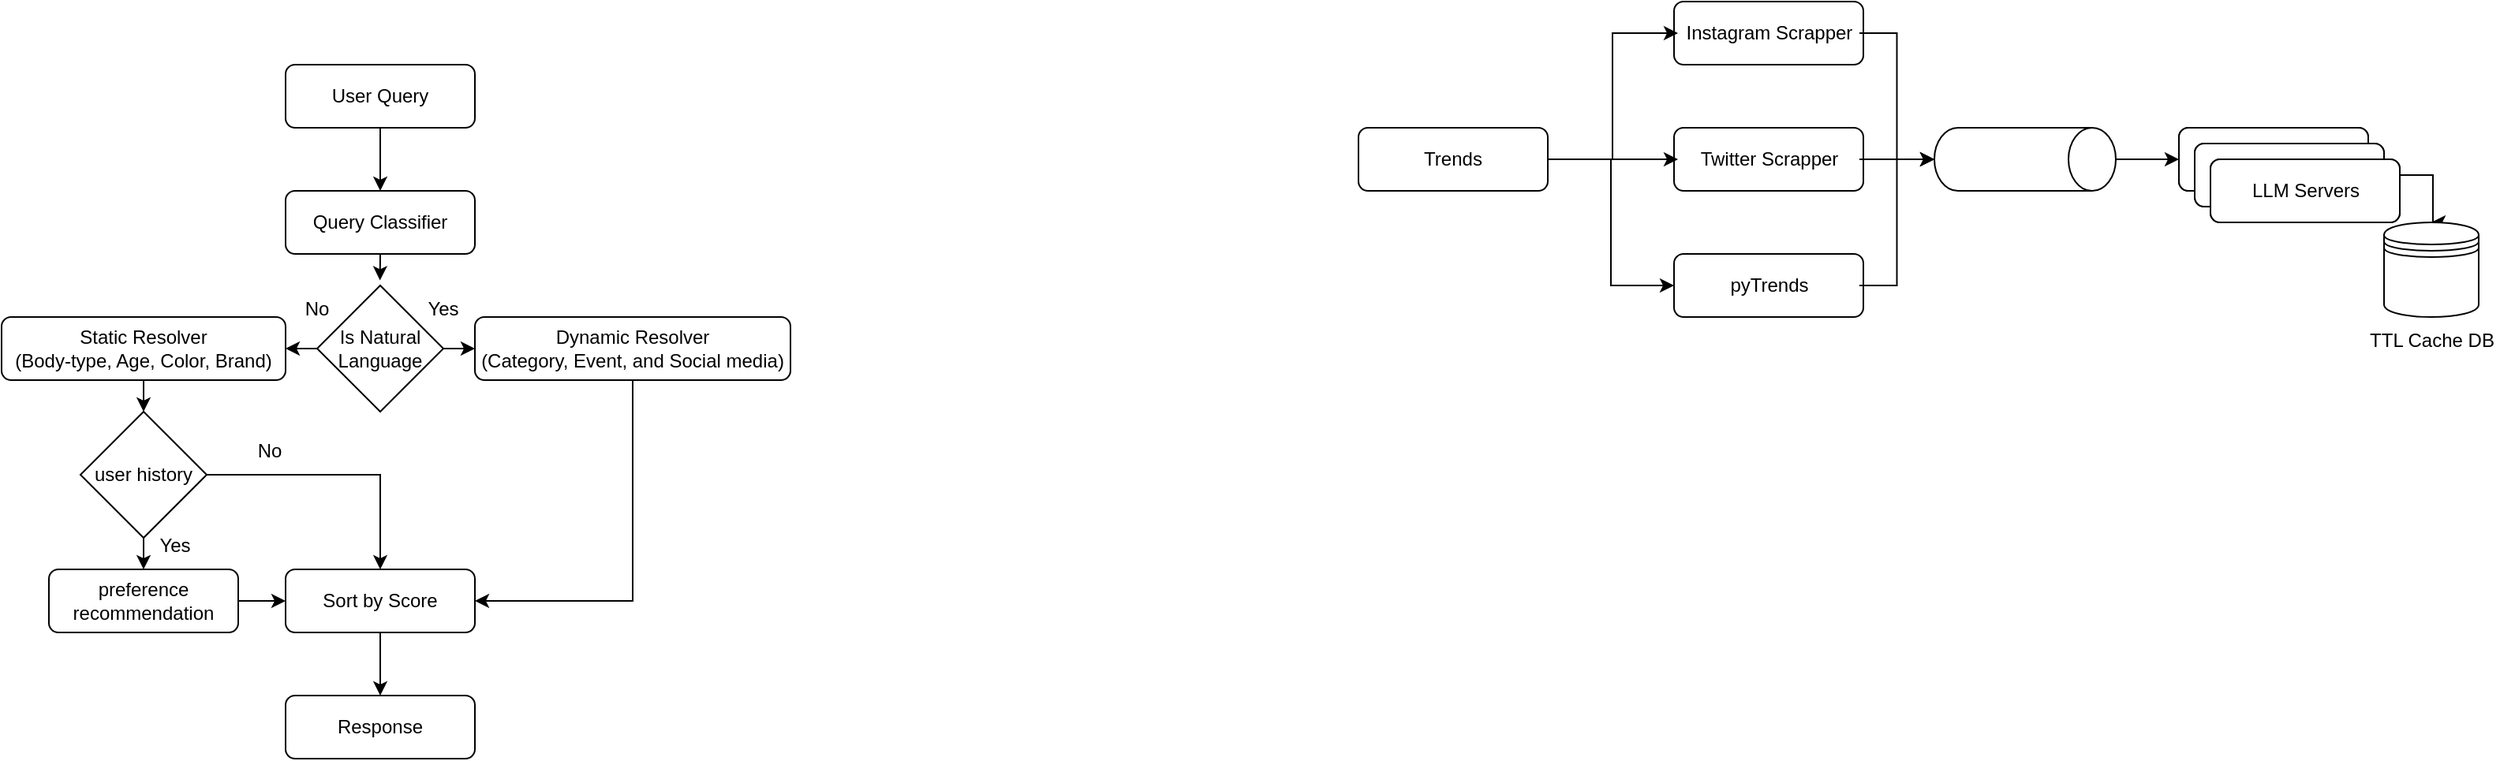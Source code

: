 <mxfile version="21.6.6" type="device">
  <diagram name="Page-1" id="vUj-RAqpk4-10tkhjKZV">
    <mxGraphModel dx="838" dy="448" grid="1" gridSize="10" guides="1" tooltips="1" connect="1" arrows="1" fold="1" page="1" pageScale="1" pageWidth="827" pageHeight="1169" math="0" shadow="0">
      <root>
        <mxCell id="0" />
        <mxCell id="1" parent="0" />
        <mxCell id="vcbYeMagDMkAzuLJpGu_-7" style="edgeStyle=orthogonalEdgeStyle;rounded=0;orthogonalLoop=1;jettySize=auto;html=1;exitX=0.5;exitY=1;exitDx=0;exitDy=0;entryX=0.5;entryY=0;entryDx=0;entryDy=0;" edge="1" parent="1" source="vcbYeMagDMkAzuLJpGu_-1" target="vcbYeMagDMkAzuLJpGu_-5">
          <mxGeometry relative="1" as="geometry" />
        </mxCell>
        <mxCell id="vcbYeMagDMkAzuLJpGu_-1" value="" style="rounded=1;whiteSpace=wrap;html=1;" vertex="1" parent="1">
          <mxGeometry x="200" y="120" width="120" height="40" as="geometry" />
        </mxCell>
        <mxCell id="vcbYeMagDMkAzuLJpGu_-3" value="User Query" style="text;html=1;strokeColor=none;fillColor=none;align=center;verticalAlign=middle;whiteSpace=wrap;rounded=0;" vertex="1" parent="1">
          <mxGeometry x="225" y="125" width="70" height="30" as="geometry" />
        </mxCell>
        <mxCell id="vcbYeMagDMkAzuLJpGu_-19" style="edgeStyle=orthogonalEdgeStyle;rounded=0;orthogonalLoop=1;jettySize=auto;html=1;exitX=0.5;exitY=1;exitDx=0;exitDy=0;entryX=0.498;entryY=-0.041;entryDx=0;entryDy=0;entryPerimeter=0;" edge="1" parent="1" source="vcbYeMagDMkAzuLJpGu_-5" target="vcbYeMagDMkAzuLJpGu_-12">
          <mxGeometry relative="1" as="geometry" />
        </mxCell>
        <mxCell id="vcbYeMagDMkAzuLJpGu_-5" value="" style="rounded=1;whiteSpace=wrap;html=1;" vertex="1" parent="1">
          <mxGeometry x="200" y="200" width="120" height="40" as="geometry" />
        </mxCell>
        <mxCell id="vcbYeMagDMkAzuLJpGu_-6" value="Query Classifier" style="text;html=1;strokeColor=none;fillColor=none;align=center;verticalAlign=middle;whiteSpace=wrap;rounded=0;" vertex="1" parent="1">
          <mxGeometry x="211.25" y="205" width="97.5" height="30" as="geometry" />
        </mxCell>
        <mxCell id="vcbYeMagDMkAzuLJpGu_-134" style="edgeStyle=orthogonalEdgeStyle;rounded=0;orthogonalLoop=1;jettySize=auto;html=1;exitX=0.5;exitY=1;exitDx=0;exitDy=0;entryX=0.5;entryY=0;entryDx=0;entryDy=0;" edge="1" parent="1" source="vcbYeMagDMkAzuLJpGu_-8" target="vcbYeMagDMkAzuLJpGu_-130">
          <mxGeometry relative="1" as="geometry" />
        </mxCell>
        <mxCell id="vcbYeMagDMkAzuLJpGu_-8" value="Static Resolver&lt;br&gt;(Body-type, Age, Color, Brand)" style="rounded=1;whiteSpace=wrap;html=1;" vertex="1" parent="1">
          <mxGeometry x="20" y="280" width="180" height="40" as="geometry" />
        </mxCell>
        <mxCell id="vcbYeMagDMkAzuLJpGu_-21" style="edgeStyle=orthogonalEdgeStyle;rounded=0;orthogonalLoop=1;jettySize=auto;html=1;exitX=0.5;exitY=1;exitDx=0;exitDy=0;entryX=1;entryY=0.5;entryDx=0;entryDy=0;" edge="1" parent="1" source="vcbYeMagDMkAzuLJpGu_-11" target="vcbYeMagDMkAzuLJpGu_-20">
          <mxGeometry relative="1" as="geometry" />
        </mxCell>
        <mxCell id="vcbYeMagDMkAzuLJpGu_-11" value="Dynamic Resolver&lt;br&gt;(Category, Event, and Social media)" style="rounded=1;whiteSpace=wrap;html=1;" vertex="1" parent="1">
          <mxGeometry x="320" y="280" width="200" height="40" as="geometry" />
        </mxCell>
        <mxCell id="vcbYeMagDMkAzuLJpGu_-14" style="edgeStyle=orthogonalEdgeStyle;rounded=0;orthogonalLoop=1;jettySize=auto;html=1;exitX=1;exitY=0.5;exitDx=0;exitDy=0;entryX=0;entryY=0.5;entryDx=0;entryDy=0;" edge="1" parent="1" source="vcbYeMagDMkAzuLJpGu_-12" target="vcbYeMagDMkAzuLJpGu_-11">
          <mxGeometry relative="1" as="geometry" />
        </mxCell>
        <mxCell id="vcbYeMagDMkAzuLJpGu_-16" style="edgeStyle=orthogonalEdgeStyle;rounded=0;orthogonalLoop=1;jettySize=auto;html=1;exitX=0;exitY=0.5;exitDx=0;exitDy=0;entryX=1;entryY=0.5;entryDx=0;entryDy=0;" edge="1" parent="1" source="vcbYeMagDMkAzuLJpGu_-12" target="vcbYeMagDMkAzuLJpGu_-8">
          <mxGeometry relative="1" as="geometry" />
        </mxCell>
        <mxCell id="vcbYeMagDMkAzuLJpGu_-12" value="" style="rhombus;whiteSpace=wrap;html=1;" vertex="1" parent="1">
          <mxGeometry x="220" y="260" width="80" height="80" as="geometry" />
        </mxCell>
        <mxCell id="vcbYeMagDMkAzuLJpGu_-13" value="Is Natural Language" style="text;html=1;strokeColor=none;fillColor=none;align=center;verticalAlign=middle;whiteSpace=wrap;rounded=0;" vertex="1" parent="1">
          <mxGeometry x="230" y="285" width="60" height="30" as="geometry" />
        </mxCell>
        <mxCell id="vcbYeMagDMkAzuLJpGu_-17" value="Yes" style="text;html=1;strokeColor=none;fillColor=none;align=center;verticalAlign=middle;whiteSpace=wrap;rounded=0;" vertex="1" parent="1">
          <mxGeometry x="270" y="260" width="60" height="30" as="geometry" />
        </mxCell>
        <mxCell id="vcbYeMagDMkAzuLJpGu_-18" value="No" style="text;html=1;strokeColor=none;fillColor=none;align=center;verticalAlign=middle;whiteSpace=wrap;rounded=0;" vertex="1" parent="1">
          <mxGeometry x="190" y="260" width="60" height="30" as="geometry" />
        </mxCell>
        <mxCell id="vcbYeMagDMkAzuLJpGu_-24" style="edgeStyle=orthogonalEdgeStyle;rounded=0;orthogonalLoop=1;jettySize=auto;html=1;exitX=0.5;exitY=1;exitDx=0;exitDy=0;" edge="1" parent="1" source="vcbYeMagDMkAzuLJpGu_-20" target="vcbYeMagDMkAzuLJpGu_-23">
          <mxGeometry relative="1" as="geometry" />
        </mxCell>
        <mxCell id="vcbYeMagDMkAzuLJpGu_-20" value="Sort by Score" style="rounded=1;whiteSpace=wrap;html=1;" vertex="1" parent="1">
          <mxGeometry x="200" y="440" width="120" height="40" as="geometry" />
        </mxCell>
        <mxCell id="vcbYeMagDMkAzuLJpGu_-23" value="Response" style="rounded=1;whiteSpace=wrap;html=1;" vertex="1" parent="1">
          <mxGeometry x="200" y="520" width="120" height="40" as="geometry" />
        </mxCell>
        <mxCell id="vcbYeMagDMkAzuLJpGu_-45" value="" style="group" vertex="1" connectable="0" parent="1">
          <mxGeometry x="880" y="160" width="120" height="40" as="geometry" />
        </mxCell>
        <mxCell id="vcbYeMagDMkAzuLJpGu_-46" value="" style="rounded=1;whiteSpace=wrap;html=1;" vertex="1" parent="vcbYeMagDMkAzuLJpGu_-45">
          <mxGeometry width="120" height="40" as="geometry" />
        </mxCell>
        <mxCell id="vcbYeMagDMkAzuLJpGu_-47" value="Trends" style="text;html=1;strokeColor=none;fillColor=none;align=center;verticalAlign=middle;whiteSpace=wrap;rounded=0;" vertex="1" parent="vcbYeMagDMkAzuLJpGu_-45">
          <mxGeometry x="25" y="5" width="70" height="30" as="geometry" />
        </mxCell>
        <mxCell id="vcbYeMagDMkAzuLJpGu_-50" value="" style="group" vertex="1" connectable="0" parent="1">
          <mxGeometry x="1080" y="80" width="140" height="40" as="geometry" />
        </mxCell>
        <mxCell id="vcbYeMagDMkAzuLJpGu_-51" value="" style="rounded=1;whiteSpace=wrap;html=1;" vertex="1" parent="vcbYeMagDMkAzuLJpGu_-50">
          <mxGeometry width="120" height="40" as="geometry" />
        </mxCell>
        <mxCell id="vcbYeMagDMkAzuLJpGu_-52" value="Instagram Scrapper" style="text;html=1;strokeColor=none;fillColor=none;align=center;verticalAlign=middle;whiteSpace=wrap;rounded=0;" vertex="1" parent="vcbYeMagDMkAzuLJpGu_-50">
          <mxGeometry x="2.5" y="5" width="115" height="30" as="geometry" />
        </mxCell>
        <mxCell id="vcbYeMagDMkAzuLJpGu_-53" value="" style="group" vertex="1" connectable="0" parent="1">
          <mxGeometry x="1080" y="160" width="140" height="40" as="geometry" />
        </mxCell>
        <mxCell id="vcbYeMagDMkAzuLJpGu_-54" value="" style="rounded=1;whiteSpace=wrap;html=1;" vertex="1" parent="vcbYeMagDMkAzuLJpGu_-53">
          <mxGeometry width="120" height="40" as="geometry" />
        </mxCell>
        <mxCell id="vcbYeMagDMkAzuLJpGu_-55" value="Twitter Scrapper" style="text;html=1;strokeColor=none;fillColor=none;align=center;verticalAlign=middle;whiteSpace=wrap;rounded=0;" vertex="1" parent="vcbYeMagDMkAzuLJpGu_-53">
          <mxGeometry x="2.5" y="5" width="115" height="30" as="geometry" />
        </mxCell>
        <mxCell id="vcbYeMagDMkAzuLJpGu_-56" value="" style="group" vertex="1" connectable="0" parent="1">
          <mxGeometry x="1080" y="240" width="140" height="40" as="geometry" />
        </mxCell>
        <mxCell id="vcbYeMagDMkAzuLJpGu_-57" value="" style="rounded=1;whiteSpace=wrap;html=1;" vertex="1" parent="vcbYeMagDMkAzuLJpGu_-56">
          <mxGeometry width="120" height="40" as="geometry" />
        </mxCell>
        <mxCell id="vcbYeMagDMkAzuLJpGu_-58" value="pyTrends" style="text;html=1;strokeColor=none;fillColor=none;align=center;verticalAlign=middle;whiteSpace=wrap;rounded=0;" vertex="1" parent="vcbYeMagDMkAzuLJpGu_-56">
          <mxGeometry x="2.5" y="5" width="115" height="30" as="geometry" />
        </mxCell>
        <mxCell id="vcbYeMagDMkAzuLJpGu_-59" style="edgeStyle=orthogonalEdgeStyle;rounded=0;orthogonalLoop=1;jettySize=auto;html=1;exitX=1;exitY=0.5;exitDx=0;exitDy=0;entryX=0;entryY=0.5;entryDx=0;entryDy=0;" edge="1" parent="1" source="vcbYeMagDMkAzuLJpGu_-46" target="vcbYeMagDMkAzuLJpGu_-52">
          <mxGeometry relative="1" as="geometry">
            <Array as="points">
              <mxPoint x="1041" y="180" />
              <mxPoint x="1041" y="100" />
            </Array>
          </mxGeometry>
        </mxCell>
        <mxCell id="vcbYeMagDMkAzuLJpGu_-62" value="" style="endArrow=classic;html=1;rounded=0;entryX=0;entryY=0.5;entryDx=0;entryDy=0;" edge="1" parent="1" target="vcbYeMagDMkAzuLJpGu_-55">
          <mxGeometry width="50" height="50" relative="1" as="geometry">
            <mxPoint x="1040" y="180" as="sourcePoint" />
            <mxPoint x="1140" y="190" as="targetPoint" />
          </mxGeometry>
        </mxCell>
        <mxCell id="vcbYeMagDMkAzuLJpGu_-63" style="edgeStyle=orthogonalEdgeStyle;rounded=0;orthogonalLoop=1;jettySize=auto;html=1;exitX=1;exitY=0.5;exitDx=0;exitDy=0;entryX=0;entryY=0.5;entryDx=0;entryDy=0;" edge="1" parent="1" source="vcbYeMagDMkAzuLJpGu_-46" target="vcbYeMagDMkAzuLJpGu_-57">
          <mxGeometry relative="1" as="geometry" />
        </mxCell>
        <mxCell id="vcbYeMagDMkAzuLJpGu_-78" style="edgeStyle=orthogonalEdgeStyle;rounded=0;orthogonalLoop=1;jettySize=auto;html=1;exitX=0.5;exitY=0;exitDx=0;exitDy=0;exitPerimeter=0;entryX=0;entryY=0.5;entryDx=0;entryDy=0;" edge="1" parent="1" source="vcbYeMagDMkAzuLJpGu_-65" target="vcbYeMagDMkAzuLJpGu_-76">
          <mxGeometry relative="1" as="geometry" />
        </mxCell>
        <mxCell id="vcbYeMagDMkAzuLJpGu_-65" value="" style="shape=cylinder3;whiteSpace=wrap;html=1;boundedLbl=1;backgroundOutline=1;size=15;gradientColor=none;rotation=90;" vertex="1" parent="1">
          <mxGeometry x="1282.5" y="122.5" width="40" height="115" as="geometry" />
        </mxCell>
        <mxCell id="vcbYeMagDMkAzuLJpGu_-66" style="edgeStyle=orthogonalEdgeStyle;rounded=0;orthogonalLoop=1;jettySize=auto;html=1;exitX=1;exitY=0.5;exitDx=0;exitDy=0;entryX=0.5;entryY=1;entryDx=0;entryDy=0;entryPerimeter=0;" edge="1" parent="1" source="vcbYeMagDMkAzuLJpGu_-52" target="vcbYeMagDMkAzuLJpGu_-65">
          <mxGeometry relative="1" as="geometry" />
        </mxCell>
        <mxCell id="vcbYeMagDMkAzuLJpGu_-69" style="edgeStyle=orthogonalEdgeStyle;rounded=0;orthogonalLoop=1;jettySize=auto;html=1;exitX=1;exitY=0.5;exitDx=0;exitDy=0;entryX=0.5;entryY=1;entryDx=0;entryDy=0;entryPerimeter=0;" edge="1" parent="1" source="vcbYeMagDMkAzuLJpGu_-55" target="vcbYeMagDMkAzuLJpGu_-65">
          <mxGeometry relative="1" as="geometry" />
        </mxCell>
        <mxCell id="vcbYeMagDMkAzuLJpGu_-72" style="edgeStyle=orthogonalEdgeStyle;rounded=0;orthogonalLoop=1;jettySize=auto;html=1;exitX=1;exitY=0.5;exitDx=0;exitDy=0;entryX=0.5;entryY=1;entryDx=0;entryDy=0;entryPerimeter=0;" edge="1" parent="1" source="vcbYeMagDMkAzuLJpGu_-58" target="vcbYeMagDMkAzuLJpGu_-65">
          <mxGeometry relative="1" as="geometry" />
        </mxCell>
        <mxCell id="vcbYeMagDMkAzuLJpGu_-75" value="" style="group" vertex="1" connectable="0" parent="1">
          <mxGeometry x="1400" y="160" width="120" height="40" as="geometry" />
        </mxCell>
        <mxCell id="vcbYeMagDMkAzuLJpGu_-76" value="" style="rounded=1;whiteSpace=wrap;html=1;" vertex="1" parent="vcbYeMagDMkAzuLJpGu_-75">
          <mxGeometry width="120" height="40" as="geometry" />
        </mxCell>
        <mxCell id="vcbYeMagDMkAzuLJpGu_-77" value="LLM Server" style="text;html=1;strokeColor=none;fillColor=none;align=center;verticalAlign=middle;whiteSpace=wrap;rounded=0;" vertex="1" parent="vcbYeMagDMkAzuLJpGu_-75">
          <mxGeometry x="25" y="5" width="70" height="30" as="geometry" />
        </mxCell>
        <mxCell id="vcbYeMagDMkAzuLJpGu_-95" value="" style="group" vertex="1" connectable="0" parent="vcbYeMagDMkAzuLJpGu_-75">
          <mxGeometry width="120" height="40" as="geometry" />
        </mxCell>
        <mxCell id="vcbYeMagDMkAzuLJpGu_-96" value="" style="rounded=1;whiteSpace=wrap;html=1;" vertex="1" parent="vcbYeMagDMkAzuLJpGu_-95">
          <mxGeometry width="120" height="40" as="geometry" />
        </mxCell>
        <mxCell id="vcbYeMagDMkAzuLJpGu_-97" value="LLM Server" style="text;html=1;strokeColor=none;fillColor=none;align=center;verticalAlign=middle;whiteSpace=wrap;rounded=0;" vertex="1" parent="vcbYeMagDMkAzuLJpGu_-95">
          <mxGeometry x="25" y="5" width="70" height="30" as="geometry" />
        </mxCell>
        <mxCell id="vcbYeMagDMkAzuLJpGu_-80" style="edgeStyle=orthogonalEdgeStyle;rounded=0;orthogonalLoop=1;jettySize=auto;html=1;" edge="1" parent="1" source="vcbYeMagDMkAzuLJpGu_-120">
          <mxGeometry relative="1" as="geometry">
            <mxPoint x="1560" y="220" as="targetPoint" />
            <Array as="points">
              <mxPoint x="1561" y="190" />
              <mxPoint x="1561" y="220" />
            </Array>
          </mxGeometry>
        </mxCell>
        <mxCell id="vcbYeMagDMkAzuLJpGu_-104" value="" style="group" vertex="1" connectable="0" parent="1">
          <mxGeometry x="1410" y="170" width="120" height="40" as="geometry" />
        </mxCell>
        <mxCell id="vcbYeMagDMkAzuLJpGu_-105" value="" style="rounded=1;whiteSpace=wrap;html=1;" vertex="1" parent="vcbYeMagDMkAzuLJpGu_-104">
          <mxGeometry width="120" height="40" as="geometry" />
        </mxCell>
        <mxCell id="vcbYeMagDMkAzuLJpGu_-106" value="LLM Server" style="text;html=1;strokeColor=none;fillColor=none;align=center;verticalAlign=middle;whiteSpace=wrap;rounded=0;" vertex="1" parent="vcbYeMagDMkAzuLJpGu_-104">
          <mxGeometry x="25" y="5" width="70" height="30" as="geometry" />
        </mxCell>
        <mxCell id="vcbYeMagDMkAzuLJpGu_-107" value="" style="group" vertex="1" connectable="0" parent="vcbYeMagDMkAzuLJpGu_-104">
          <mxGeometry width="120" height="40" as="geometry" />
        </mxCell>
        <mxCell id="vcbYeMagDMkAzuLJpGu_-108" value="" style="rounded=1;whiteSpace=wrap;html=1;" vertex="1" parent="vcbYeMagDMkAzuLJpGu_-107">
          <mxGeometry width="120" height="40" as="geometry" />
        </mxCell>
        <mxCell id="vcbYeMagDMkAzuLJpGu_-109" value="LLM Server" style="text;html=1;strokeColor=none;fillColor=none;align=center;verticalAlign=middle;whiteSpace=wrap;rounded=0;" vertex="1" parent="vcbYeMagDMkAzuLJpGu_-107">
          <mxGeometry x="25" y="5" width="70" height="30" as="geometry" />
        </mxCell>
        <mxCell id="vcbYeMagDMkAzuLJpGu_-116" value="" style="group" vertex="1" connectable="0" parent="1">
          <mxGeometry x="1420" y="180" width="120" height="40" as="geometry" />
        </mxCell>
        <mxCell id="vcbYeMagDMkAzuLJpGu_-117" value="" style="rounded=1;whiteSpace=wrap;html=1;" vertex="1" parent="vcbYeMagDMkAzuLJpGu_-116">
          <mxGeometry width="120" height="40" as="geometry" />
        </mxCell>
        <mxCell id="vcbYeMagDMkAzuLJpGu_-118" value="LLM Server" style="text;html=1;strokeColor=none;fillColor=none;align=center;verticalAlign=middle;whiteSpace=wrap;rounded=0;" vertex="1" parent="vcbYeMagDMkAzuLJpGu_-116">
          <mxGeometry x="25" y="5" width="70" height="30" as="geometry" />
        </mxCell>
        <mxCell id="vcbYeMagDMkAzuLJpGu_-119" value="" style="group" vertex="1" connectable="0" parent="vcbYeMagDMkAzuLJpGu_-116">
          <mxGeometry width="120" height="40" as="geometry" />
        </mxCell>
        <mxCell id="vcbYeMagDMkAzuLJpGu_-120" value="" style="rounded=1;whiteSpace=wrap;html=1;" vertex="1" parent="vcbYeMagDMkAzuLJpGu_-119">
          <mxGeometry width="120" height="40" as="geometry" />
        </mxCell>
        <mxCell id="vcbYeMagDMkAzuLJpGu_-121" value="LLM Servers" style="text;html=1;strokeColor=none;fillColor=none;align=center;verticalAlign=middle;whiteSpace=wrap;rounded=0;" vertex="1" parent="vcbYeMagDMkAzuLJpGu_-119">
          <mxGeometry x="17.5" y="5" width="85" height="30" as="geometry" />
        </mxCell>
        <mxCell id="vcbYeMagDMkAzuLJpGu_-122" value="" style="shape=datastore;whiteSpace=wrap;html=1;" vertex="1" parent="1">
          <mxGeometry x="1530" y="220" width="60" height="60" as="geometry" />
        </mxCell>
        <mxCell id="vcbYeMagDMkAzuLJpGu_-129" value="TTL Cache DB" style="text;html=1;strokeColor=none;fillColor=none;align=center;verticalAlign=middle;whiteSpace=wrap;rounded=0;" vertex="1" parent="1">
          <mxGeometry x="1517.5" y="280" width="85" height="30" as="geometry" />
        </mxCell>
        <mxCell id="vcbYeMagDMkAzuLJpGu_-132" value="" style="group" vertex="1" connectable="0" parent="1">
          <mxGeometry x="70" y="340" width="90" height="100" as="geometry" />
        </mxCell>
        <mxCell id="vcbYeMagDMkAzuLJpGu_-130" value="" style="rhombus;whiteSpace=wrap;html=1;" vertex="1" parent="vcbYeMagDMkAzuLJpGu_-132">
          <mxGeometry width="80" height="80" as="geometry" />
        </mxCell>
        <mxCell id="vcbYeMagDMkAzuLJpGu_-131" value="user history" style="text;html=1;strokeColor=none;fillColor=none;align=center;verticalAlign=middle;whiteSpace=wrap;rounded=0;" vertex="1" parent="vcbYeMagDMkAzuLJpGu_-132">
          <mxGeometry x="5" y="25" width="70" height="30" as="geometry" />
        </mxCell>
        <mxCell id="vcbYeMagDMkAzuLJpGu_-139" value="Yes" style="text;html=1;strokeColor=none;fillColor=none;align=center;verticalAlign=middle;whiteSpace=wrap;rounded=0;" vertex="1" parent="vcbYeMagDMkAzuLJpGu_-132">
          <mxGeometry x="30" y="70" width="60" height="30" as="geometry" />
        </mxCell>
        <mxCell id="vcbYeMagDMkAzuLJpGu_-133" style="edgeStyle=orthogonalEdgeStyle;rounded=0;orthogonalLoop=1;jettySize=auto;html=1;exitX=1;exitY=0.5;exitDx=0;exitDy=0;entryX=0.5;entryY=0;entryDx=0;entryDy=0;" edge="1" parent="1" source="vcbYeMagDMkAzuLJpGu_-130" target="vcbYeMagDMkAzuLJpGu_-20">
          <mxGeometry relative="1" as="geometry" />
        </mxCell>
        <mxCell id="vcbYeMagDMkAzuLJpGu_-137" style="edgeStyle=orthogonalEdgeStyle;rounded=0;orthogonalLoop=1;jettySize=auto;html=1;exitX=1;exitY=0.5;exitDx=0;exitDy=0;" edge="1" parent="1" source="vcbYeMagDMkAzuLJpGu_-135" target="vcbYeMagDMkAzuLJpGu_-20">
          <mxGeometry relative="1" as="geometry" />
        </mxCell>
        <mxCell id="vcbYeMagDMkAzuLJpGu_-135" value="preference recommendation" style="rounded=1;whiteSpace=wrap;html=1;" vertex="1" parent="1">
          <mxGeometry x="50" y="440" width="120" height="40" as="geometry" />
        </mxCell>
        <mxCell id="vcbYeMagDMkAzuLJpGu_-136" style="edgeStyle=orthogonalEdgeStyle;rounded=0;orthogonalLoop=1;jettySize=auto;html=1;exitX=0.5;exitY=1;exitDx=0;exitDy=0;entryX=0.5;entryY=0;entryDx=0;entryDy=0;" edge="1" parent="1" source="vcbYeMagDMkAzuLJpGu_-130" target="vcbYeMagDMkAzuLJpGu_-135">
          <mxGeometry relative="1" as="geometry" />
        </mxCell>
        <mxCell id="vcbYeMagDMkAzuLJpGu_-138" value="No" style="text;html=1;strokeColor=none;fillColor=none;align=center;verticalAlign=middle;whiteSpace=wrap;rounded=0;" vertex="1" parent="1">
          <mxGeometry x="160" y="350" width="60" height="30" as="geometry" />
        </mxCell>
      </root>
    </mxGraphModel>
  </diagram>
</mxfile>
